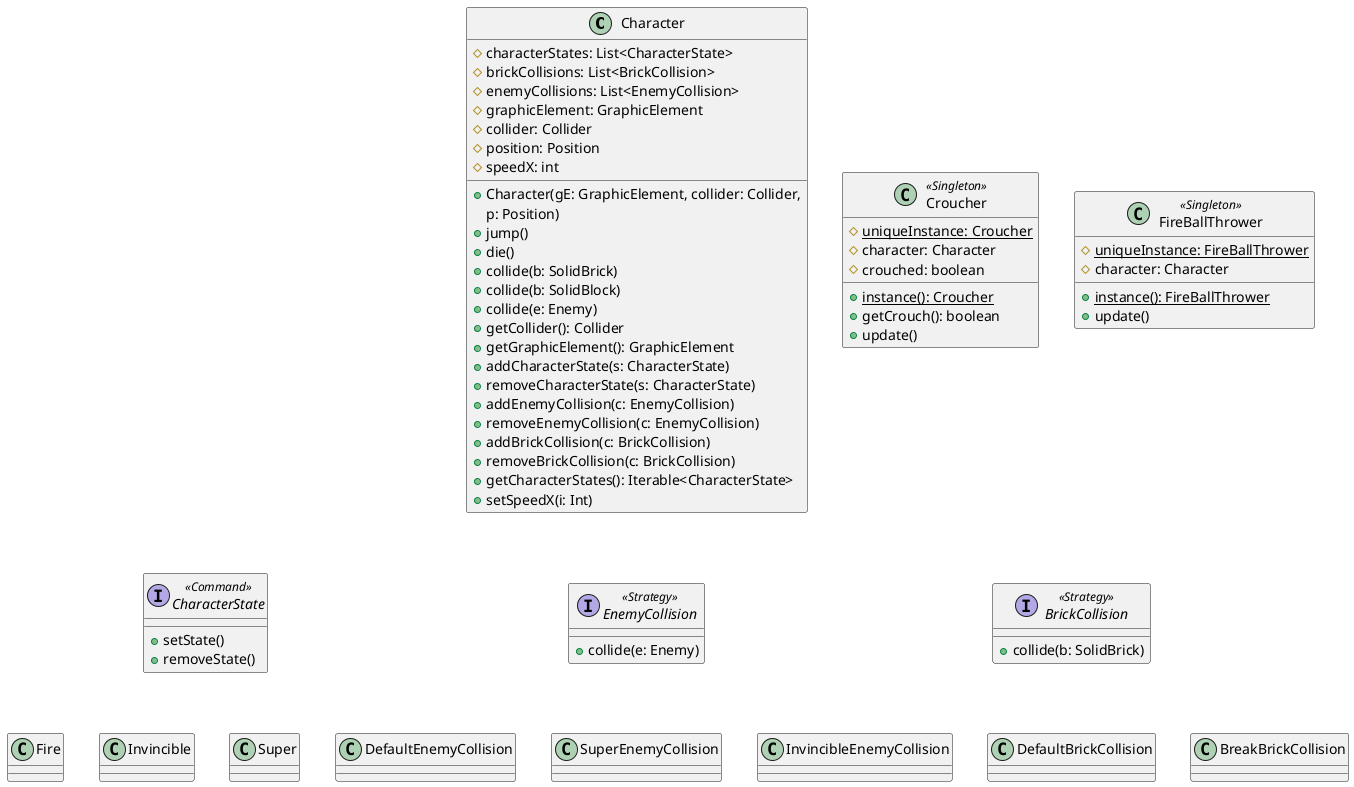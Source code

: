 @startuml
class Character {
    #characterStates: List<CharacterState>
    #brickCollisions: List<BrickCollision>
    #enemyCollisions: List<EnemyCollision>
    #graphicElement: GraphicElement
    #collider: Collider
    #position: Position
    #speedX: int
    +Character(gE: GraphicElement, collider: Collider, 
    p: Position)
    +jump()
    +die()
    +collide(b: SolidBrick)
    +collide(b: SolidBlock)
    +collide(e: Enemy)
    +getCollider(): Collider
    +getGraphicElement(): GraphicElement
    +addCharacterState(s: CharacterState)
    +removeCharacterState(s: CharacterState)
    +addEnemyCollision(c: EnemyCollision)
    +removeEnemyCollision(c: EnemyCollision)
    +addBrickCollision(c: BrickCollision)
    +removeBrickCollision(c: BrickCollision)
    +getCharacterStates(): Iterable<CharacterState>
    +setSpeedX(i: Int)
}

interface BrickCollision <<Strategy>> {
    +collide(b: SolidBrick)
}

DefaultBrickCollision .u[hidden].|> BrickCollision
BreakBrickCollision .u[hidden].|> BrickCollision

interface EnemyCollision <<Strategy>> {
    +collide(e: Enemy)
}

DefaultEnemyCollision .u[hidden].|> EnemyCollision
SuperEnemyCollision .u[hidden].|> EnemyCollision
InvincibleEnemyCollision .u[hidden].|> EnemyCollision

together {
    class FireBallThrower <<Singleton>> {
        #{static} uniqueInstance: FireBallThrower
        +{static} instance(): FireBallThrower
        #character: Character
        +update()
    }

    class Croucher <<Singleton>> {
        #{static} uniqueInstance: Croucher
        +{static} instance(): Croucher
        #character: Character
        #crouched: boolean
        +getCrouch(): boolean
        +update()
    }
}

interface CharacterState <<Command>> {
    +setState()
    +removeState()
}

Fire .u[hidden].|> CharacterState
Invincible .u[hidden].|> CharacterState
Super .u[hidden].|> CharacterState

' FORMATTING
Character -d[hidden]-> BrickCollision
Character -d[hidden]-> EnemyCollision
Character -d[hidden]-> CharacterState
@enduml
